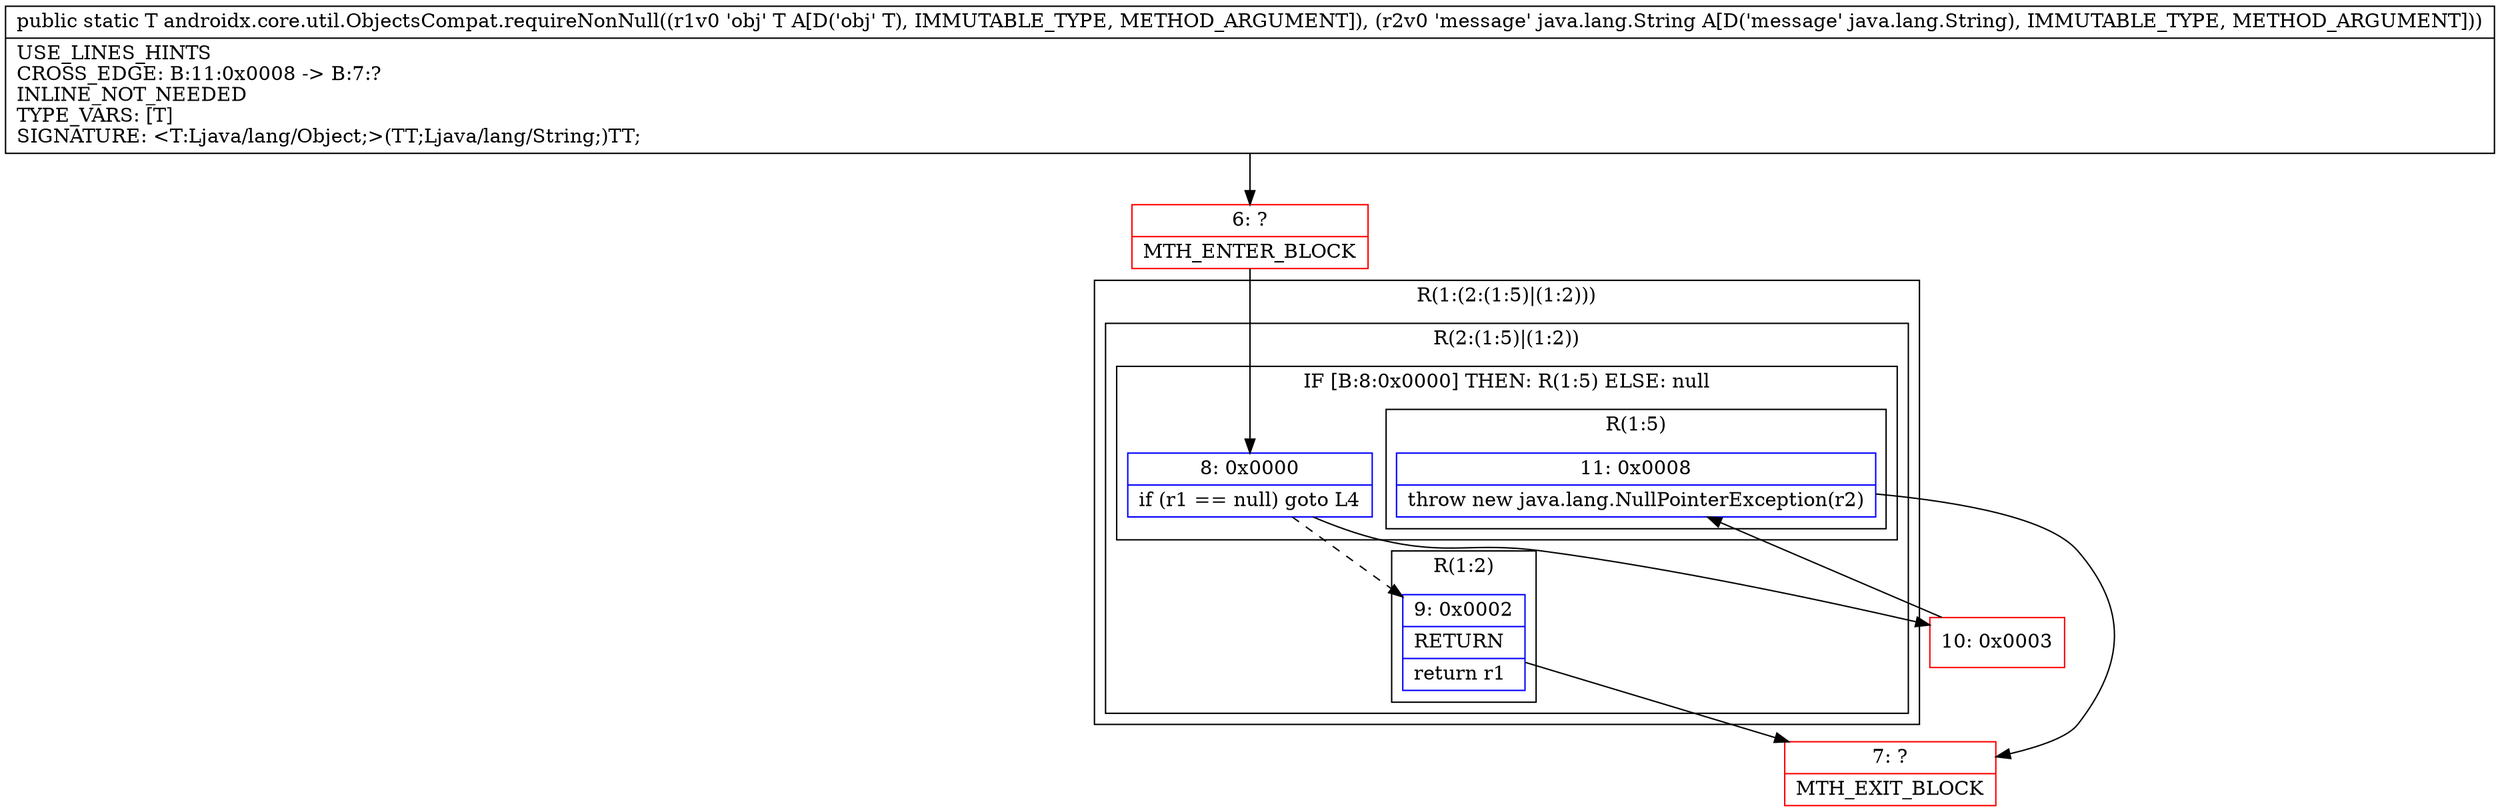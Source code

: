 digraph "CFG forandroidx.core.util.ObjectsCompat.requireNonNull(Ljava\/lang\/Object;Ljava\/lang\/String;)Ljava\/lang\/Object;" {
subgraph cluster_Region_691407612 {
label = "R(1:(2:(1:5)|(1:2)))";
node [shape=record,color=blue];
subgraph cluster_Region_143350922 {
label = "R(2:(1:5)|(1:2))";
node [shape=record,color=blue];
subgraph cluster_IfRegion_1504726049 {
label = "IF [B:8:0x0000] THEN: R(1:5) ELSE: null";
node [shape=record,color=blue];
Node_8 [shape=record,label="{8\:\ 0x0000|if (r1 == null) goto L4\l}"];
subgraph cluster_Region_354185137 {
label = "R(1:5)";
node [shape=record,color=blue];
Node_11 [shape=record,label="{11\:\ 0x0008|throw new java.lang.NullPointerException(r2)\l}"];
}
}
subgraph cluster_Region_216327684 {
label = "R(1:2)";
node [shape=record,color=blue];
Node_9 [shape=record,label="{9\:\ 0x0002|RETURN\l|return r1\l}"];
}
}
}
Node_6 [shape=record,color=red,label="{6\:\ ?|MTH_ENTER_BLOCK\l}"];
Node_7 [shape=record,color=red,label="{7\:\ ?|MTH_EXIT_BLOCK\l}"];
Node_10 [shape=record,color=red,label="{10\:\ 0x0003}"];
MethodNode[shape=record,label="{public static T androidx.core.util.ObjectsCompat.requireNonNull((r1v0 'obj' T A[D('obj' T), IMMUTABLE_TYPE, METHOD_ARGUMENT]), (r2v0 'message' java.lang.String A[D('message' java.lang.String), IMMUTABLE_TYPE, METHOD_ARGUMENT]))  | USE_LINES_HINTS\lCROSS_EDGE: B:11:0x0008 \-\> B:7:?\lINLINE_NOT_NEEDED\lTYPE_VARS: [T]\lSIGNATURE: \<T:Ljava\/lang\/Object;\>(TT;Ljava\/lang\/String;)TT;\l}"];
MethodNode -> Node_6;Node_8 -> Node_9[style=dashed];
Node_8 -> Node_10;
Node_11 -> Node_7;
Node_9 -> Node_7;
Node_6 -> Node_8;
Node_10 -> Node_11;
}

